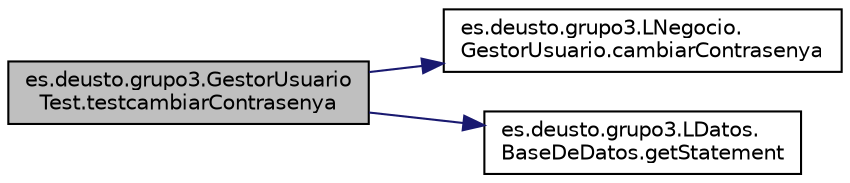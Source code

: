 digraph "es.deusto.grupo3.GestorUsuarioTest.testcambiarContrasenya"
{
  edge [fontname="Helvetica",fontsize="10",labelfontname="Helvetica",labelfontsize="10"];
  node [fontname="Helvetica",fontsize="10",shape=record];
  rankdir="LR";
  Node11 [label="es.deusto.grupo3.GestorUsuario\lTest.testcambiarContrasenya",height=0.2,width=0.4,color="black", fillcolor="grey75", style="filled", fontcolor="black"];
  Node11 -> Node12 [color="midnightblue",fontsize="10",style="solid",fontname="Helvetica"];
  Node12 [label="es.deusto.grupo3.LNegocio.\lGestorUsuario.cambiarContrasenya",height=0.2,width=0.4,color="black", fillcolor="white", style="filled",URL="$classes_1_1deusto_1_1grupo3_1_1_l_negocio_1_1_gestor_usuario.html#aaec55346a64eb863a409efb286dbd1e4"];
  Node11 -> Node13 [color="midnightblue",fontsize="10",style="solid",fontname="Helvetica"];
  Node13 [label="es.deusto.grupo3.LDatos.\lBaseDeDatos.getStatement",height=0.2,width=0.4,color="black", fillcolor="white", style="filled",URL="$classes_1_1deusto_1_1grupo3_1_1_l_datos_1_1_base_de_datos.html#a9657b1feb4c9852ab9d5f438239cb7b4"];
}

